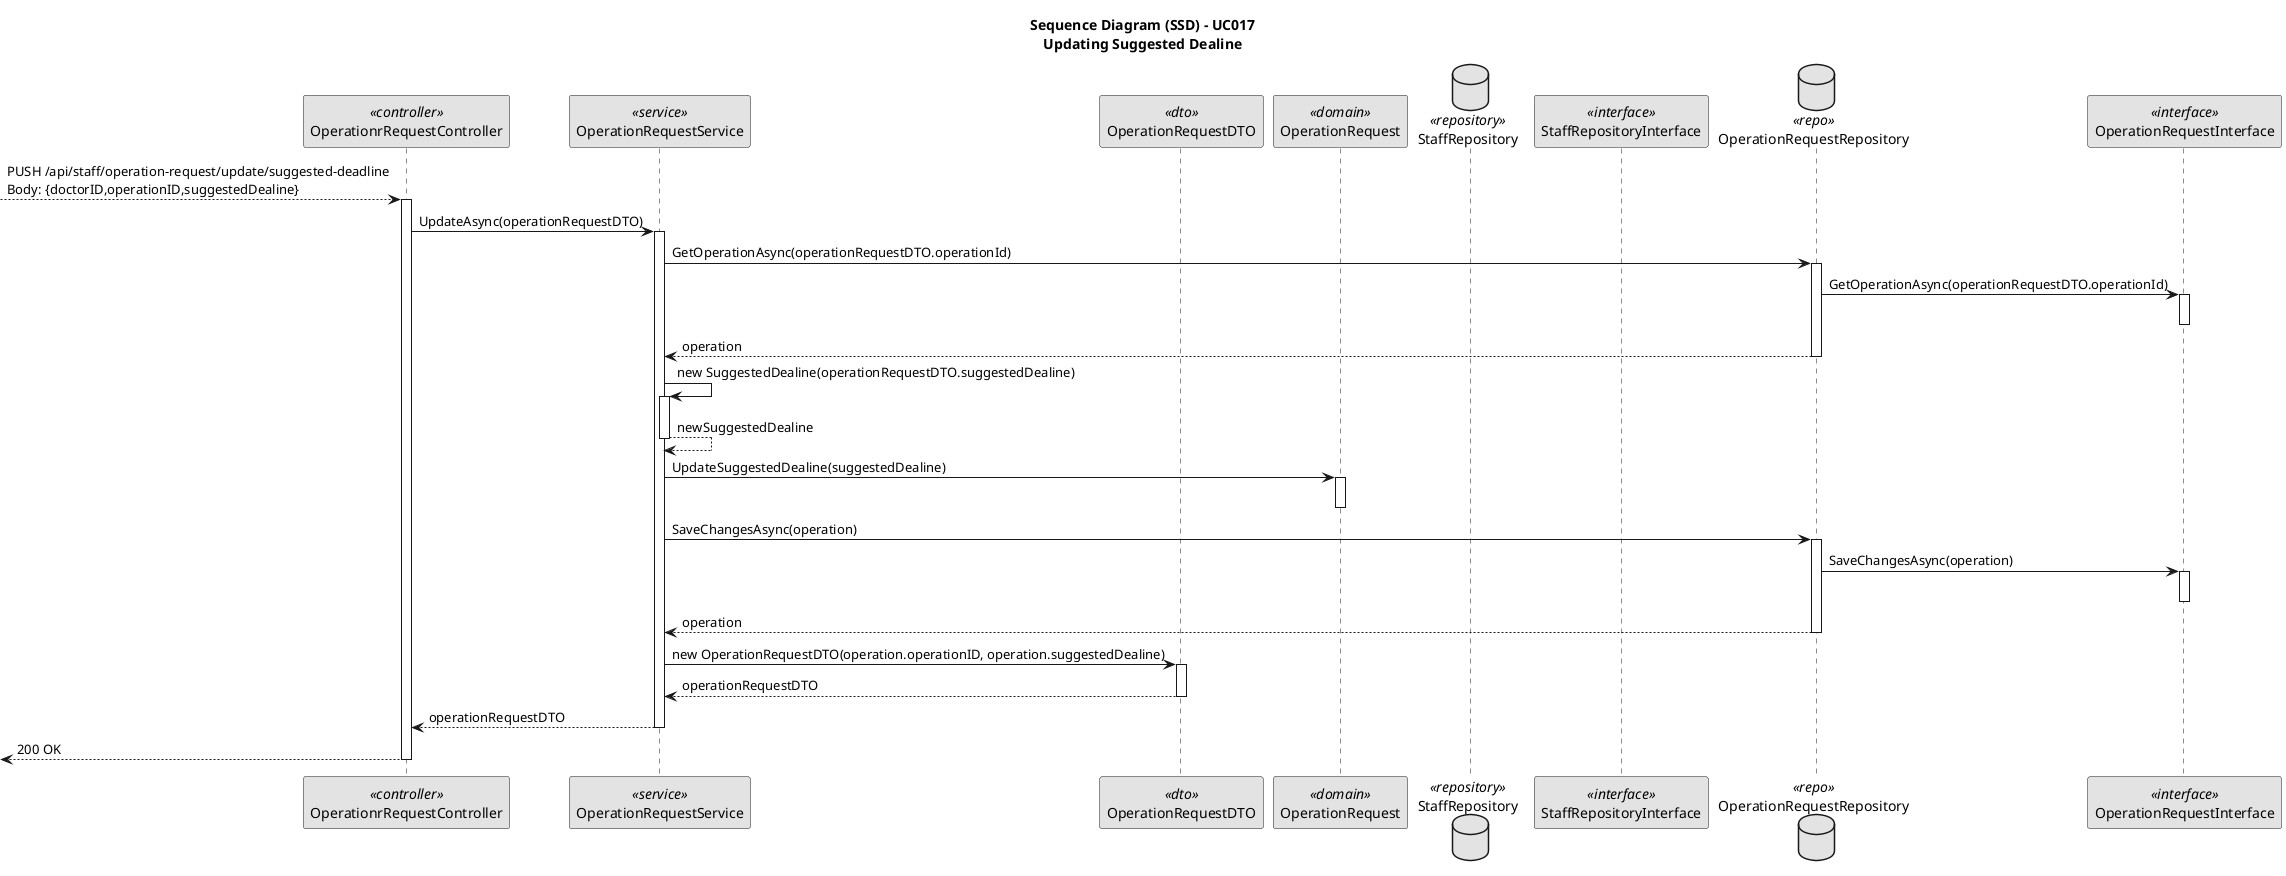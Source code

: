 @startuml "uc017-sequence-diagram_suggested-deadline"
skinparam monochrome true
skinparam packageStyle rectangle
skinparam shadowing false

title Sequence Diagram (SSD) - UC017\nUpdating Suggested Dealine
participant OperationrRequestController as Controller <<controller>>
participant OperationRequestService as Service <<service>>
participant OperationRequestDTO as DTO <<dto>>
participant OperationRequest as OperationRequest <<domain>>
database StaffRepository as StaffRepository <<repository>>
participant StaffRepositoryInterface as StaffRepositoryInterface <<interface>>
database OperationRequestRepository as OpRepository <<repo>>
participant OperationRequestInterface as OpRepositoryInterface <<interface>>

--> Controller: PUSH /api/staff/operation-request/update/suggested-deadline\nBody: {doctorID,operationID,suggestedDealine}

activate Controller

    Controller -> Service: UpdateAsync(operationRequestDTO)
    activate Service

        Service -> OpRepository: GetOperationAsync(operationRequestDTO.operationId)
        activate OpRepository
            OpRepository -> OpRepositoryInterface: GetOperationAsync(operationRequestDTO.operationId)
            activate OpRepositoryInterface
                deactivate OpRepositoryInterface
            OpRepository --> Service: operation
            deactivate OpRepository
        
        Service -> Service: new SuggestedDealine(operationRequestDTO.suggestedDealine)
        activate Service
            Service --> Service: newSuggestedDealine
            deactivate Service

        Service -> OperationRequest: UpdateSuggestedDealine(suggestedDealine)
        activate OperationRequest
            deactivate OperationRequest

        Service -> OpRepository: SaveChangesAsync(operation)
        activate OpRepository
            OpRepository -> OpRepositoryInterface: SaveChangesAsync(operation)
            activate OpRepositoryInterface
                deactivate OpRepositoryInterface
            OpRepository --> Service: operation
            deactivate OpRepository
        
        Service -> DTO: new OperationRequestDTO(operation.operationID, operation.suggestedDealine)
        activate DTO
            DTO --> Service: operationRequestDTO
            deactivate DTO

        Service --> Controller: operationRequestDTO
        deactivate Service

        <-- Controller : 200 OK  
    deactivate Controller
@enduml